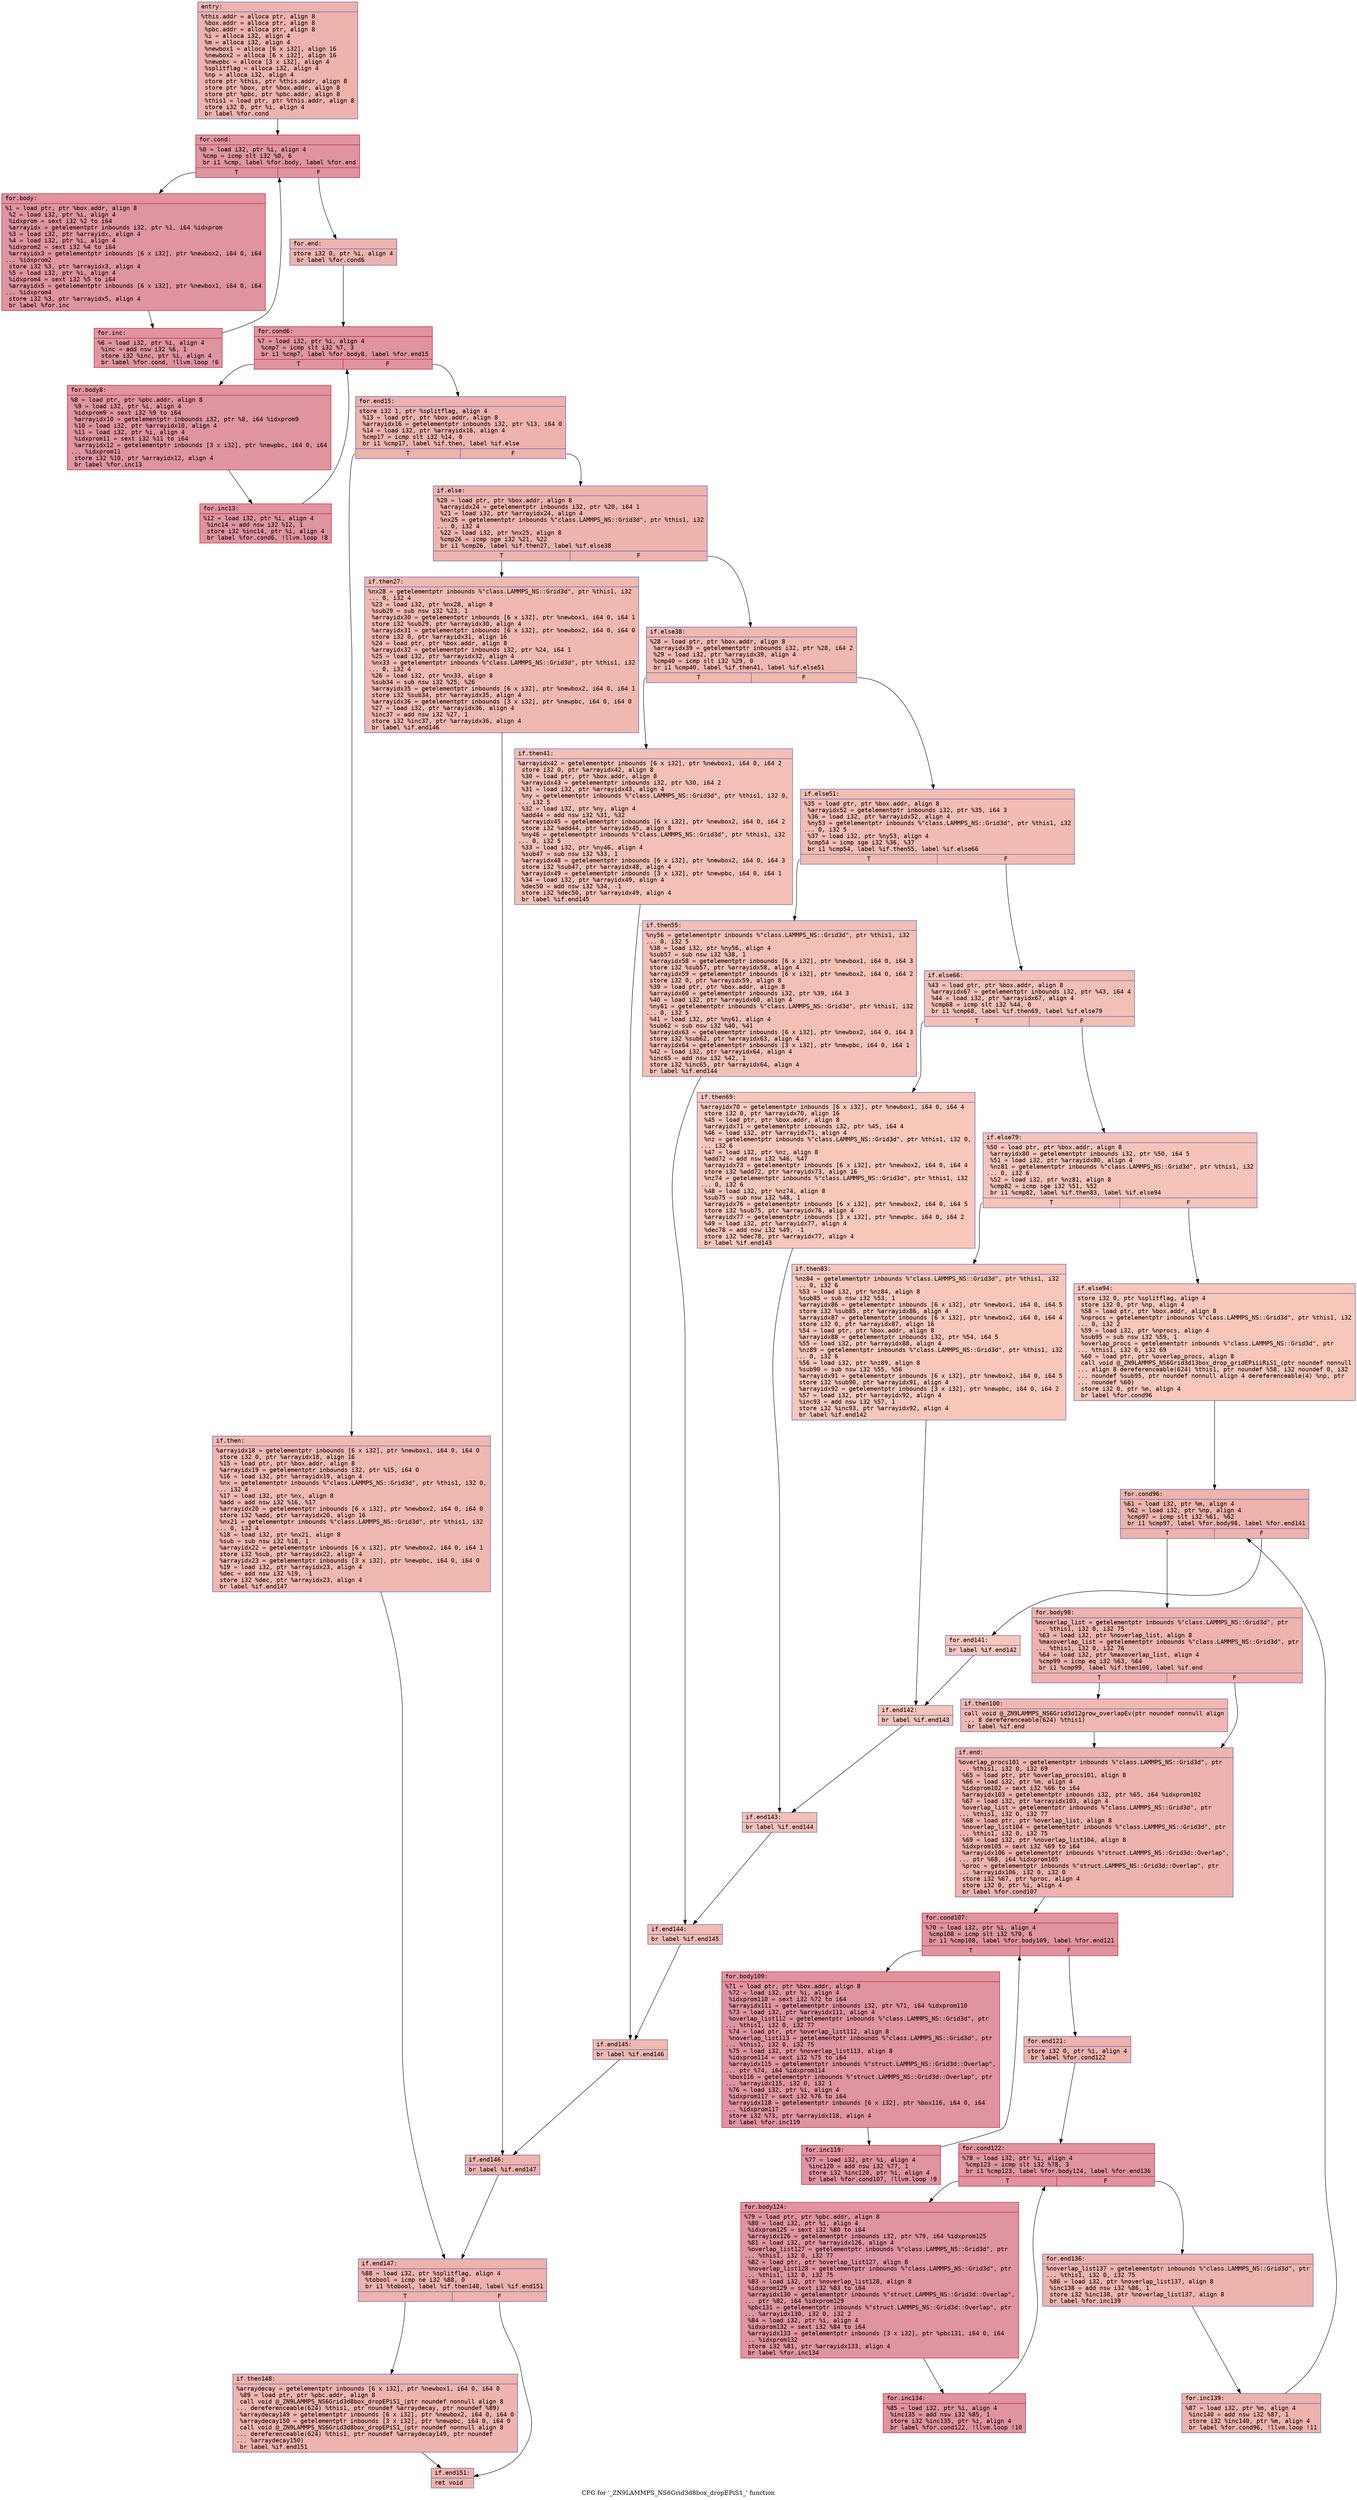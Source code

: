 digraph "CFG for '_ZN9LAMMPS_NS6Grid3d8box_dropEPiS1_' function" {
	label="CFG for '_ZN9LAMMPS_NS6Grid3d8box_dropEPiS1_' function";

	Node0x55fcd615c170 [shape=record,color="#3d50c3ff", style=filled, fillcolor="#d6524470" fontname="Courier",label="{entry:\l|  %this.addr = alloca ptr, align 8\l  %box.addr = alloca ptr, align 8\l  %pbc.addr = alloca ptr, align 8\l  %i = alloca i32, align 4\l  %m = alloca i32, align 4\l  %newbox1 = alloca [6 x i32], align 16\l  %newbox2 = alloca [6 x i32], align 16\l  %newpbc = alloca [3 x i32], align 4\l  %splitflag = alloca i32, align 4\l  %np = alloca i32, align 4\l  store ptr %this, ptr %this.addr, align 8\l  store ptr %box, ptr %box.addr, align 8\l  store ptr %pbc, ptr %pbc.addr, align 8\l  %this1 = load ptr, ptr %this.addr, align 8\l  store i32 0, ptr %i, align 4\l  br label %for.cond\l}"];
	Node0x55fcd615c170 -> Node0x55fcd615cb60[tooltip="entry -> for.cond\nProbability 100.00%" ];
	Node0x55fcd615cb60 [shape=record,color="#b70d28ff", style=filled, fillcolor="#b70d2870" fontname="Courier",label="{for.cond:\l|  %0 = load i32, ptr %i, align 4\l  %cmp = icmp slt i32 %0, 6\l  br i1 %cmp, label %for.body, label %for.end\l|{<s0>T|<s1>F}}"];
	Node0x55fcd615cb60:s0 -> Node0x55fcd615cd60[tooltip="for.cond -> for.body\nProbability 96.88%" ];
	Node0x55fcd615cb60:s1 -> Node0x55fcd615cde0[tooltip="for.cond -> for.end\nProbability 3.12%" ];
	Node0x55fcd615cd60 [shape=record,color="#b70d28ff", style=filled, fillcolor="#b70d2870" fontname="Courier",label="{for.body:\l|  %1 = load ptr, ptr %box.addr, align 8\l  %2 = load i32, ptr %i, align 4\l  %idxprom = sext i32 %2 to i64\l  %arrayidx = getelementptr inbounds i32, ptr %1, i64 %idxprom\l  %3 = load i32, ptr %arrayidx, align 4\l  %4 = load i32, ptr %i, align 4\l  %idxprom2 = sext i32 %4 to i64\l  %arrayidx3 = getelementptr inbounds [6 x i32], ptr %newbox2, i64 0, i64\l... %idxprom2\l  store i32 %3, ptr %arrayidx3, align 4\l  %5 = load i32, ptr %i, align 4\l  %idxprom4 = sext i32 %5 to i64\l  %arrayidx5 = getelementptr inbounds [6 x i32], ptr %newbox1, i64 0, i64\l... %idxprom4\l  store i32 %3, ptr %arrayidx5, align 4\l  br label %for.inc\l}"];
	Node0x55fcd615cd60 -> Node0x55fcd615c760[tooltip="for.body -> for.inc\nProbability 100.00%" ];
	Node0x55fcd615c760 [shape=record,color="#b70d28ff", style=filled, fillcolor="#b70d2870" fontname="Courier",label="{for.inc:\l|  %6 = load i32, ptr %i, align 4\l  %inc = add nsw i32 %6, 1\l  store i32 %inc, ptr %i, align 4\l  br label %for.cond, !llvm.loop !6\l}"];
	Node0x55fcd615c760 -> Node0x55fcd615cb60[tooltip="for.inc -> for.cond\nProbability 100.00%" ];
	Node0x55fcd615cde0 [shape=record,color="#3d50c3ff", style=filled, fillcolor="#d6524470" fontname="Courier",label="{for.end:\l|  store i32 0, ptr %i, align 4\l  br label %for.cond6\l}"];
	Node0x55fcd615cde0 -> Node0x55fcd615ddd0[tooltip="for.end -> for.cond6\nProbability 100.00%" ];
	Node0x55fcd615ddd0 [shape=record,color="#b70d28ff", style=filled, fillcolor="#b70d2870" fontname="Courier",label="{for.cond6:\l|  %7 = load i32, ptr %i, align 4\l  %cmp7 = icmp slt i32 %7, 3\l  br i1 %cmp7, label %for.body8, label %for.end15\l|{<s0>T|<s1>F}}"];
	Node0x55fcd615ddd0:s0 -> Node0x55fcd615dff0[tooltip="for.cond6 -> for.body8\nProbability 96.88%" ];
	Node0x55fcd615ddd0:s1 -> Node0x55fcd615e070[tooltip="for.cond6 -> for.end15\nProbability 3.12%" ];
	Node0x55fcd615dff0 [shape=record,color="#b70d28ff", style=filled, fillcolor="#b70d2870" fontname="Courier",label="{for.body8:\l|  %8 = load ptr, ptr %pbc.addr, align 8\l  %9 = load i32, ptr %i, align 4\l  %idxprom9 = sext i32 %9 to i64\l  %arrayidx10 = getelementptr inbounds i32, ptr %8, i64 %idxprom9\l  %10 = load i32, ptr %arrayidx10, align 4\l  %11 = load i32, ptr %i, align 4\l  %idxprom11 = sext i32 %11 to i64\l  %arrayidx12 = getelementptr inbounds [3 x i32], ptr %newpbc, i64 0, i64\l... %idxprom11\l  store i32 %10, ptr %arrayidx12, align 4\l  br label %for.inc13\l}"];
	Node0x55fcd615dff0 -> Node0x55fcd615e740[tooltip="for.body8 -> for.inc13\nProbability 100.00%" ];
	Node0x55fcd615e740 [shape=record,color="#b70d28ff", style=filled, fillcolor="#b70d2870" fontname="Courier",label="{for.inc13:\l|  %12 = load i32, ptr %i, align 4\l  %inc14 = add nsw i32 %12, 1\l  store i32 %inc14, ptr %i, align 4\l  br label %for.cond6, !llvm.loop !8\l}"];
	Node0x55fcd615e740 -> Node0x55fcd615ddd0[tooltip="for.inc13 -> for.cond6\nProbability 100.00%" ];
	Node0x55fcd615e070 [shape=record,color="#3d50c3ff", style=filled, fillcolor="#d6524470" fontname="Courier",label="{for.end15:\l|  store i32 1, ptr %splitflag, align 4\l  %13 = load ptr, ptr %box.addr, align 8\l  %arrayidx16 = getelementptr inbounds i32, ptr %13, i64 0\l  %14 = load i32, ptr %arrayidx16, align 4\l  %cmp17 = icmp slt i32 %14, 0\l  br i1 %cmp17, label %if.then, label %if.else\l|{<s0>T|<s1>F}}"];
	Node0x55fcd615e070:s0 -> Node0x55fcd615eee0[tooltip="for.end15 -> if.then\nProbability 37.50%" ];
	Node0x55fcd615e070:s1 -> Node0x55fcd615ef50[tooltip="for.end15 -> if.else\nProbability 62.50%" ];
	Node0x55fcd615eee0 [shape=record,color="#3d50c3ff", style=filled, fillcolor="#de614d70" fontname="Courier",label="{if.then:\l|  %arrayidx18 = getelementptr inbounds [6 x i32], ptr %newbox1, i64 0, i64 0\l  store i32 0, ptr %arrayidx18, align 16\l  %15 = load ptr, ptr %box.addr, align 8\l  %arrayidx19 = getelementptr inbounds i32, ptr %15, i64 0\l  %16 = load i32, ptr %arrayidx19, align 4\l  %nx = getelementptr inbounds %\"class.LAMMPS_NS::Grid3d\", ptr %this1, i32 0,\l... i32 4\l  %17 = load i32, ptr %nx, align 8\l  %add = add nsw i32 %16, %17\l  %arrayidx20 = getelementptr inbounds [6 x i32], ptr %newbox2, i64 0, i64 0\l  store i32 %add, ptr %arrayidx20, align 16\l  %nx21 = getelementptr inbounds %\"class.LAMMPS_NS::Grid3d\", ptr %this1, i32\l... 0, i32 4\l  %18 = load i32, ptr %nx21, align 8\l  %sub = sub nsw i32 %18, 1\l  %arrayidx22 = getelementptr inbounds [6 x i32], ptr %newbox2, i64 0, i64 1\l  store i32 %sub, ptr %arrayidx22, align 4\l  %arrayidx23 = getelementptr inbounds [3 x i32], ptr %newpbc, i64 0, i64 0\l  %19 = load i32, ptr %arrayidx23, align 4\l  %dec = add nsw i32 %19, -1\l  store i32 %dec, ptr %arrayidx23, align 4\l  br label %if.end147\l}"];
	Node0x55fcd615eee0 -> Node0x55fcd615d960[tooltip="if.then -> if.end147\nProbability 100.00%" ];
	Node0x55fcd615ef50 [shape=record,color="#3d50c3ff", style=filled, fillcolor="#d8564670" fontname="Courier",label="{if.else:\l|  %20 = load ptr, ptr %box.addr, align 8\l  %arrayidx24 = getelementptr inbounds i32, ptr %20, i64 1\l  %21 = load i32, ptr %arrayidx24, align 4\l  %nx25 = getelementptr inbounds %\"class.LAMMPS_NS::Grid3d\", ptr %this1, i32\l... 0, i32 4\l  %22 = load i32, ptr %nx25, align 8\l  %cmp26 = icmp sge i32 %21, %22\l  br i1 %cmp26, label %if.then27, label %if.else38\l|{<s0>T|<s1>F}}"];
	Node0x55fcd615ef50:s0 -> Node0x55fcd61605b0[tooltip="if.else -> if.then27\nProbability 50.00%" ];
	Node0x55fcd615ef50:s1 -> Node0x55fcd6160630[tooltip="if.else -> if.else38\nProbability 50.00%" ];
	Node0x55fcd61605b0 [shape=record,color="#3d50c3ff", style=filled, fillcolor="#de614d70" fontname="Courier",label="{if.then27:\l|  %nx28 = getelementptr inbounds %\"class.LAMMPS_NS::Grid3d\", ptr %this1, i32\l... 0, i32 4\l  %23 = load i32, ptr %nx28, align 8\l  %sub29 = sub nsw i32 %23, 1\l  %arrayidx30 = getelementptr inbounds [6 x i32], ptr %newbox1, i64 0, i64 1\l  store i32 %sub29, ptr %arrayidx30, align 4\l  %arrayidx31 = getelementptr inbounds [6 x i32], ptr %newbox2, i64 0, i64 0\l  store i32 0, ptr %arrayidx31, align 16\l  %24 = load ptr, ptr %box.addr, align 8\l  %arrayidx32 = getelementptr inbounds i32, ptr %24, i64 1\l  %25 = load i32, ptr %arrayidx32, align 4\l  %nx33 = getelementptr inbounds %\"class.LAMMPS_NS::Grid3d\", ptr %this1, i32\l... 0, i32 4\l  %26 = load i32, ptr %nx33, align 8\l  %sub34 = sub nsw i32 %25, %26\l  %arrayidx35 = getelementptr inbounds [6 x i32], ptr %newbox2, i64 0, i64 1\l  store i32 %sub34, ptr %arrayidx35, align 4\l  %arrayidx36 = getelementptr inbounds [3 x i32], ptr %newpbc, i64 0, i64 0\l  %27 = load i32, ptr %arrayidx36, align 4\l  %inc37 = add nsw i32 %27, 1\l  store i32 %inc37, ptr %arrayidx36, align 4\l  br label %if.end146\l}"];
	Node0x55fcd61605b0 -> Node0x55fcd61614c0[tooltip="if.then27 -> if.end146\nProbability 100.00%" ];
	Node0x55fcd6160630 [shape=record,color="#3d50c3ff", style=filled, fillcolor="#de614d70" fontname="Courier",label="{if.else38:\l|  %28 = load ptr, ptr %box.addr, align 8\l  %arrayidx39 = getelementptr inbounds i32, ptr %28, i64 2\l  %29 = load i32, ptr %arrayidx39, align 4\l  %cmp40 = icmp slt i32 %29, 0\l  br i1 %cmp40, label %if.then41, label %if.else51\l|{<s0>T|<s1>F}}"];
	Node0x55fcd6160630:s0 -> Node0x55fcd6161830[tooltip="if.else38 -> if.then41\nProbability 37.50%" ];
	Node0x55fcd6160630:s1 -> Node0x55fcd61618b0[tooltip="if.else38 -> if.else51\nProbability 62.50%" ];
	Node0x55fcd6161830 [shape=record,color="#3d50c3ff", style=filled, fillcolor="#e5705870" fontname="Courier",label="{if.then41:\l|  %arrayidx42 = getelementptr inbounds [6 x i32], ptr %newbox1, i64 0, i64 2\l  store i32 0, ptr %arrayidx42, align 8\l  %30 = load ptr, ptr %box.addr, align 8\l  %arrayidx43 = getelementptr inbounds i32, ptr %30, i64 2\l  %31 = load i32, ptr %arrayidx43, align 4\l  %ny = getelementptr inbounds %\"class.LAMMPS_NS::Grid3d\", ptr %this1, i32 0,\l... i32 5\l  %32 = load i32, ptr %ny, align 4\l  %add44 = add nsw i32 %31, %32\l  %arrayidx45 = getelementptr inbounds [6 x i32], ptr %newbox2, i64 0, i64 2\l  store i32 %add44, ptr %arrayidx45, align 8\l  %ny46 = getelementptr inbounds %\"class.LAMMPS_NS::Grid3d\", ptr %this1, i32\l... 0, i32 5\l  %33 = load i32, ptr %ny46, align 4\l  %sub47 = sub nsw i32 %33, 1\l  %arrayidx48 = getelementptr inbounds [6 x i32], ptr %newbox2, i64 0, i64 3\l  store i32 %sub47, ptr %arrayidx48, align 4\l  %arrayidx49 = getelementptr inbounds [3 x i32], ptr %newpbc, i64 0, i64 1\l  %34 = load i32, ptr %arrayidx49, align 4\l  %dec50 = add nsw i32 %34, -1\l  store i32 %dec50, ptr %arrayidx49, align 4\l  br label %if.end145\l}"];
	Node0x55fcd6161830 -> Node0x55fcd6162740[tooltip="if.then41 -> if.end145\nProbability 100.00%" ];
	Node0x55fcd61618b0 [shape=record,color="#3d50c3ff", style=filled, fillcolor="#e1675170" fontname="Courier",label="{if.else51:\l|  %35 = load ptr, ptr %box.addr, align 8\l  %arrayidx52 = getelementptr inbounds i32, ptr %35, i64 3\l  %36 = load i32, ptr %arrayidx52, align 4\l  %ny53 = getelementptr inbounds %\"class.LAMMPS_NS::Grid3d\", ptr %this1, i32\l... 0, i32 5\l  %37 = load i32, ptr %ny53, align 4\l  %cmp54 = icmp sge i32 %36, %37\l  br i1 %cmp54, label %if.then55, label %if.else66\l|{<s0>T|<s1>F}}"];
	Node0x55fcd61618b0:s0 -> Node0x55fcd6162c10[tooltip="if.else51 -> if.then55\nProbability 50.00%" ];
	Node0x55fcd61618b0:s1 -> Node0x55fcd6162c90[tooltip="if.else51 -> if.else66\nProbability 50.00%" ];
	Node0x55fcd6162c10 [shape=record,color="#3d50c3ff", style=filled, fillcolor="#e5705870" fontname="Courier",label="{if.then55:\l|  %ny56 = getelementptr inbounds %\"class.LAMMPS_NS::Grid3d\", ptr %this1, i32\l... 0, i32 5\l  %38 = load i32, ptr %ny56, align 4\l  %sub57 = sub nsw i32 %38, 1\l  %arrayidx58 = getelementptr inbounds [6 x i32], ptr %newbox1, i64 0, i64 3\l  store i32 %sub57, ptr %arrayidx58, align 4\l  %arrayidx59 = getelementptr inbounds [6 x i32], ptr %newbox2, i64 0, i64 2\l  store i32 0, ptr %arrayidx59, align 8\l  %39 = load ptr, ptr %box.addr, align 8\l  %arrayidx60 = getelementptr inbounds i32, ptr %39, i64 3\l  %40 = load i32, ptr %arrayidx60, align 4\l  %ny61 = getelementptr inbounds %\"class.LAMMPS_NS::Grid3d\", ptr %this1, i32\l... 0, i32 5\l  %41 = load i32, ptr %ny61, align 4\l  %sub62 = sub nsw i32 %40, %41\l  %arrayidx63 = getelementptr inbounds [6 x i32], ptr %newbox2, i64 0, i64 3\l  store i32 %sub62, ptr %arrayidx63, align 4\l  %arrayidx64 = getelementptr inbounds [3 x i32], ptr %newpbc, i64 0, i64 1\l  %42 = load i32, ptr %arrayidx64, align 4\l  %inc65 = add nsw i32 %42, 1\l  store i32 %inc65, ptr %arrayidx64, align 4\l  br label %if.end144\l}"];
	Node0x55fcd6162c10 -> Node0x55fcd615fc40[tooltip="if.then55 -> if.end144\nProbability 100.00%" ];
	Node0x55fcd6162c90 [shape=record,color="#3d50c3ff", style=filled, fillcolor="#e5705870" fontname="Courier",label="{if.else66:\l|  %43 = load ptr, ptr %box.addr, align 8\l  %arrayidx67 = getelementptr inbounds i32, ptr %43, i64 4\l  %44 = load i32, ptr %arrayidx67, align 4\l  %cmp68 = icmp slt i32 %44, 0\l  br i1 %cmp68, label %if.then69, label %if.else79\l|{<s0>T|<s1>F}}"];
	Node0x55fcd6162c90:s0 -> Node0x55fcd615ffb0[tooltip="if.else66 -> if.then69\nProbability 37.50%" ];
	Node0x55fcd6162c90:s1 -> Node0x55fcd6160030[tooltip="if.else66 -> if.else79\nProbability 62.50%" ];
	Node0x55fcd615ffb0 [shape=record,color="#3d50c3ff", style=filled, fillcolor="#ec7f6370" fontname="Courier",label="{if.then69:\l|  %arrayidx70 = getelementptr inbounds [6 x i32], ptr %newbox1, i64 0, i64 4\l  store i32 0, ptr %arrayidx70, align 16\l  %45 = load ptr, ptr %box.addr, align 8\l  %arrayidx71 = getelementptr inbounds i32, ptr %45, i64 4\l  %46 = load i32, ptr %arrayidx71, align 4\l  %nz = getelementptr inbounds %\"class.LAMMPS_NS::Grid3d\", ptr %this1, i32 0,\l... i32 6\l  %47 = load i32, ptr %nz, align 8\l  %add72 = add nsw i32 %46, %47\l  %arrayidx73 = getelementptr inbounds [6 x i32], ptr %newbox2, i64 0, i64 4\l  store i32 %add72, ptr %arrayidx73, align 16\l  %nz74 = getelementptr inbounds %\"class.LAMMPS_NS::Grid3d\", ptr %this1, i32\l... 0, i32 6\l  %48 = load i32, ptr %nz74, align 8\l  %sub75 = sub nsw i32 %48, 1\l  %arrayidx76 = getelementptr inbounds [6 x i32], ptr %newbox2, i64 0, i64 5\l  store i32 %sub75, ptr %arrayidx76, align 4\l  %arrayidx77 = getelementptr inbounds [3 x i32], ptr %newpbc, i64 0, i64 2\l  %49 = load i32, ptr %arrayidx77, align 4\l  %dec78 = add nsw i32 %49, -1\l  store i32 %dec78, ptr %arrayidx77, align 4\l  br label %if.end143\l}"];
	Node0x55fcd615ffb0 -> Node0x55fcd6165c80[tooltip="if.then69 -> if.end143\nProbability 100.00%" ];
	Node0x55fcd6160030 [shape=record,color="#3d50c3ff", style=filled, fillcolor="#e97a5f70" fontname="Courier",label="{if.else79:\l|  %50 = load ptr, ptr %box.addr, align 8\l  %arrayidx80 = getelementptr inbounds i32, ptr %50, i64 5\l  %51 = load i32, ptr %arrayidx80, align 4\l  %nz81 = getelementptr inbounds %\"class.LAMMPS_NS::Grid3d\", ptr %this1, i32\l... 0, i32 6\l  %52 = load i32, ptr %nz81, align 8\l  %cmp82 = icmp sge i32 %51, %52\l  br i1 %cmp82, label %if.then83, label %if.else94\l|{<s0>T|<s1>F}}"];
	Node0x55fcd6160030:s0 -> Node0x55fcd6166150[tooltip="if.else79 -> if.then83\nProbability 50.00%" ];
	Node0x55fcd6160030:s1 -> Node0x55fcd61661d0[tooltip="if.else79 -> if.else94\nProbability 50.00%" ];
	Node0x55fcd6166150 [shape=record,color="#3d50c3ff", style=filled, fillcolor="#ec7f6370" fontname="Courier",label="{if.then83:\l|  %nz84 = getelementptr inbounds %\"class.LAMMPS_NS::Grid3d\", ptr %this1, i32\l... 0, i32 6\l  %53 = load i32, ptr %nz84, align 8\l  %sub85 = sub nsw i32 %53, 1\l  %arrayidx86 = getelementptr inbounds [6 x i32], ptr %newbox1, i64 0, i64 5\l  store i32 %sub85, ptr %arrayidx86, align 4\l  %arrayidx87 = getelementptr inbounds [6 x i32], ptr %newbox2, i64 0, i64 4\l  store i32 0, ptr %arrayidx87, align 16\l  %54 = load ptr, ptr %box.addr, align 8\l  %arrayidx88 = getelementptr inbounds i32, ptr %54, i64 5\l  %55 = load i32, ptr %arrayidx88, align 4\l  %nz89 = getelementptr inbounds %\"class.LAMMPS_NS::Grid3d\", ptr %this1, i32\l... 0, i32 6\l  %56 = load i32, ptr %nz89, align 8\l  %sub90 = sub nsw i32 %55, %56\l  %arrayidx91 = getelementptr inbounds [6 x i32], ptr %newbox2, i64 0, i64 5\l  store i32 %sub90, ptr %arrayidx91, align 4\l  %arrayidx92 = getelementptr inbounds [3 x i32], ptr %newpbc, i64 0, i64 2\l  %57 = load i32, ptr %arrayidx92, align 4\l  %inc93 = add nsw i32 %57, 1\l  store i32 %inc93, ptr %arrayidx92, align 4\l  br label %if.end142\l}"];
	Node0x55fcd6166150 -> Node0x55fcd61670c0[tooltip="if.then83 -> if.end142\nProbability 100.00%" ];
	Node0x55fcd61661d0 [shape=record,color="#3d50c3ff", style=filled, fillcolor="#ec7f6370" fontname="Courier",label="{if.else94:\l|  store i32 0, ptr %splitflag, align 4\l  store i32 0, ptr %np, align 4\l  %58 = load ptr, ptr %box.addr, align 8\l  %nprocs = getelementptr inbounds %\"class.LAMMPS_NS::Grid3d\", ptr %this1, i32\l... 0, i32 2\l  %59 = load i32, ptr %nprocs, align 4\l  %sub95 = sub nsw i32 %59, 1\l  %overlap_procs = getelementptr inbounds %\"class.LAMMPS_NS::Grid3d\", ptr\l... %this1, i32 0, i32 69\l  %60 = load ptr, ptr %overlap_procs, align 8\l  call void @_ZN9LAMMPS_NS6Grid3d13box_drop_gridEPiiiRiS1_(ptr noundef nonnull\l... align 8 dereferenceable(624) %this1, ptr noundef %58, i32 noundef 0, i32\l... noundef %sub95, ptr noundef nonnull align 4 dereferenceable(4) %np, ptr\l... noundef %60)\l  store i32 0, ptr %m, align 4\l  br label %for.cond96\l}"];
	Node0x55fcd61661d0 -> Node0x55fcd6167a90[tooltip="if.else94 -> for.cond96\nProbability 100.00%" ];
	Node0x55fcd6167a90 [shape=record,color="#3d50c3ff", style=filled, fillcolor="#d6524470" fontname="Courier",label="{for.cond96:\l|  %61 = load i32, ptr %m, align 4\l  %62 = load i32, ptr %np, align 4\l  %cmp97 = icmp slt i32 %61, %62\l  br i1 %cmp97, label %for.body98, label %for.end141\l|{<s0>T|<s1>F}}"];
	Node0x55fcd6167a90:s0 -> Node0x55fcd6167d40[tooltip="for.cond96 -> for.body98\nProbability 96.88%" ];
	Node0x55fcd6167a90:s1 -> Node0x55fcd6167dc0[tooltip="for.cond96 -> for.end141\nProbability 3.12%" ];
	Node0x55fcd6167d40 [shape=record,color="#3d50c3ff", style=filled, fillcolor="#d6524470" fontname="Courier",label="{for.body98:\l|  %noverlap_list = getelementptr inbounds %\"class.LAMMPS_NS::Grid3d\", ptr\l... %this1, i32 0, i32 75\l  %63 = load i32, ptr %noverlap_list, align 8\l  %maxoverlap_list = getelementptr inbounds %\"class.LAMMPS_NS::Grid3d\", ptr\l... %this1, i32 0, i32 76\l  %64 = load i32, ptr %maxoverlap_list, align 4\l  %cmp99 = icmp eq i32 %63, %64\l  br i1 %cmp99, label %if.then100, label %if.end\l|{<s0>T|<s1>F}}"];
	Node0x55fcd6167d40:s0 -> Node0x55fcd61682f0[tooltip="for.body98 -> if.then100\nProbability 50.00%" ];
	Node0x55fcd6167d40:s1 -> Node0x55fcd6168340[tooltip="for.body98 -> if.end\nProbability 50.00%" ];
	Node0x55fcd61682f0 [shape=record,color="#3d50c3ff", style=filled, fillcolor="#dc5d4a70" fontname="Courier",label="{if.then100:\l|  call void @_ZN9LAMMPS_NS6Grid3d12grow_overlapEv(ptr noundef nonnull align\l... 8 dereferenceable(624) %this1)\l  br label %if.end\l}"];
	Node0x55fcd61682f0 -> Node0x55fcd6168340[tooltip="if.then100 -> if.end\nProbability 100.00%" ];
	Node0x55fcd6168340 [shape=record,color="#3d50c3ff", style=filled, fillcolor="#d6524470" fontname="Courier",label="{if.end:\l|  %overlap_procs101 = getelementptr inbounds %\"class.LAMMPS_NS::Grid3d\", ptr\l... %this1, i32 0, i32 69\l  %65 = load ptr, ptr %overlap_procs101, align 8\l  %66 = load i32, ptr %m, align 4\l  %idxprom102 = sext i32 %66 to i64\l  %arrayidx103 = getelementptr inbounds i32, ptr %65, i64 %idxprom102\l  %67 = load i32, ptr %arrayidx103, align 4\l  %overlap_list = getelementptr inbounds %\"class.LAMMPS_NS::Grid3d\", ptr\l... %this1, i32 0, i32 77\l  %68 = load ptr, ptr %overlap_list, align 8\l  %noverlap_list104 = getelementptr inbounds %\"class.LAMMPS_NS::Grid3d\", ptr\l... %this1, i32 0, i32 75\l  %69 = load i32, ptr %noverlap_list104, align 8\l  %idxprom105 = sext i32 %69 to i64\l  %arrayidx106 = getelementptr inbounds %\"struct.LAMMPS_NS::Grid3d::Overlap\",\l... ptr %68, i64 %idxprom105\l  %proc = getelementptr inbounds %\"struct.LAMMPS_NS::Grid3d::Overlap\", ptr\l... %arrayidx106, i32 0, i32 0\l  store i32 %67, ptr %proc, align 4\l  store i32 0, ptr %i, align 4\l  br label %for.cond107\l}"];
	Node0x55fcd6168340 -> Node0x55fcd61690a0[tooltip="if.end -> for.cond107\nProbability 100.00%" ];
	Node0x55fcd61690a0 [shape=record,color="#b70d28ff", style=filled, fillcolor="#b70d2870" fontname="Courier",label="{for.cond107:\l|  %70 = load i32, ptr %i, align 4\l  %cmp108 = icmp slt i32 %70, 6\l  br i1 %cmp108, label %for.body109, label %for.end121\l|{<s0>T|<s1>F}}"];
	Node0x55fcd61690a0:s0 -> Node0x55fcd61692c0[tooltip="for.cond107 -> for.body109\nProbability 96.88%" ];
	Node0x55fcd61690a0:s1 -> Node0x55fcd6169310[tooltip="for.cond107 -> for.end121\nProbability 3.12%" ];
	Node0x55fcd61692c0 [shape=record,color="#b70d28ff", style=filled, fillcolor="#b70d2870" fontname="Courier",label="{for.body109:\l|  %71 = load ptr, ptr %box.addr, align 8\l  %72 = load i32, ptr %i, align 4\l  %idxprom110 = sext i32 %72 to i64\l  %arrayidx111 = getelementptr inbounds i32, ptr %71, i64 %idxprom110\l  %73 = load i32, ptr %arrayidx111, align 4\l  %overlap_list112 = getelementptr inbounds %\"class.LAMMPS_NS::Grid3d\", ptr\l... %this1, i32 0, i32 77\l  %74 = load ptr, ptr %overlap_list112, align 8\l  %noverlap_list113 = getelementptr inbounds %\"class.LAMMPS_NS::Grid3d\", ptr\l... %this1, i32 0, i32 75\l  %75 = load i32, ptr %noverlap_list113, align 8\l  %idxprom114 = sext i32 %75 to i64\l  %arrayidx115 = getelementptr inbounds %\"struct.LAMMPS_NS::Grid3d::Overlap\",\l... ptr %74, i64 %idxprom114\l  %box116 = getelementptr inbounds %\"struct.LAMMPS_NS::Grid3d::Overlap\", ptr\l... %arrayidx115, i32 0, i32 1\l  %76 = load i32, ptr %i, align 4\l  %idxprom117 = sext i32 %76 to i64\l  %arrayidx118 = getelementptr inbounds [6 x i32], ptr %box116, i64 0, i64\l... %idxprom117\l  store i32 %73, ptr %arrayidx118, align 4\l  br label %for.inc119\l}"];
	Node0x55fcd61692c0 -> Node0x55fcd6169f40[tooltip="for.body109 -> for.inc119\nProbability 100.00%" ];
	Node0x55fcd6169f40 [shape=record,color="#b70d28ff", style=filled, fillcolor="#b70d2870" fontname="Courier",label="{for.inc119:\l|  %77 = load i32, ptr %i, align 4\l  %inc120 = add nsw i32 %77, 1\l  store i32 %inc120, ptr %i, align 4\l  br label %for.cond107, !llvm.loop !9\l}"];
	Node0x55fcd6169f40 -> Node0x55fcd61690a0[tooltip="for.inc119 -> for.cond107\nProbability 100.00%" ];
	Node0x55fcd6169310 [shape=record,color="#3d50c3ff", style=filled, fillcolor="#d6524470" fontname="Courier",label="{for.end121:\l|  store i32 0, ptr %i, align 4\l  br label %for.cond122\l}"];
	Node0x55fcd6169310 -> Node0x55fcd616a420[tooltip="for.end121 -> for.cond122\nProbability 100.00%" ];
	Node0x55fcd616a420 [shape=record,color="#b70d28ff", style=filled, fillcolor="#b70d2870" fontname="Courier",label="{for.cond122:\l|  %78 = load i32, ptr %i, align 4\l  %cmp123 = icmp slt i32 %78, 3\l  br i1 %cmp123, label %for.body124, label %for.end136\l|{<s0>T|<s1>F}}"];
	Node0x55fcd616a420:s0 -> Node0x55fcd616a610[tooltip="for.cond122 -> for.body124\nProbability 96.88%" ];
	Node0x55fcd616a420:s1 -> Node0x55fcd616a690[tooltip="for.cond122 -> for.end136\nProbability 3.12%" ];
	Node0x55fcd616a610 [shape=record,color="#b70d28ff", style=filled, fillcolor="#b70d2870" fontname="Courier",label="{for.body124:\l|  %79 = load ptr, ptr %pbc.addr, align 8\l  %80 = load i32, ptr %i, align 4\l  %idxprom125 = sext i32 %80 to i64\l  %arrayidx126 = getelementptr inbounds i32, ptr %79, i64 %idxprom125\l  %81 = load i32, ptr %arrayidx126, align 4\l  %overlap_list127 = getelementptr inbounds %\"class.LAMMPS_NS::Grid3d\", ptr\l... %this1, i32 0, i32 77\l  %82 = load ptr, ptr %overlap_list127, align 8\l  %noverlap_list128 = getelementptr inbounds %\"class.LAMMPS_NS::Grid3d\", ptr\l... %this1, i32 0, i32 75\l  %83 = load i32, ptr %noverlap_list128, align 8\l  %idxprom129 = sext i32 %83 to i64\l  %arrayidx130 = getelementptr inbounds %\"struct.LAMMPS_NS::Grid3d::Overlap\",\l... ptr %82, i64 %idxprom129\l  %pbc131 = getelementptr inbounds %\"struct.LAMMPS_NS::Grid3d::Overlap\", ptr\l... %arrayidx130, i32 0, i32 2\l  %84 = load i32, ptr %i, align 4\l  %idxprom132 = sext i32 %84 to i64\l  %arrayidx133 = getelementptr inbounds [3 x i32], ptr %pbc131, i64 0, i64\l... %idxprom132\l  store i32 %81, ptr %arrayidx133, align 4\l  br label %for.inc134\l}"];
	Node0x55fcd616a610 -> Node0x55fcd616b2c0[tooltip="for.body124 -> for.inc134\nProbability 100.00%" ];
	Node0x55fcd616b2c0 [shape=record,color="#b70d28ff", style=filled, fillcolor="#b70d2870" fontname="Courier",label="{for.inc134:\l|  %85 = load i32, ptr %i, align 4\l  %inc135 = add nsw i32 %85, 1\l  store i32 %inc135, ptr %i, align 4\l  br label %for.cond122, !llvm.loop !10\l}"];
	Node0x55fcd616b2c0 -> Node0x55fcd616a420[tooltip="for.inc134 -> for.cond122\nProbability 100.00%" ];
	Node0x55fcd616a690 [shape=record,color="#3d50c3ff", style=filled, fillcolor="#d6524470" fontname="Courier",label="{for.end136:\l|  %noverlap_list137 = getelementptr inbounds %\"class.LAMMPS_NS::Grid3d\", ptr\l... %this1, i32 0, i32 75\l  %86 = load i32, ptr %noverlap_list137, align 8\l  %inc138 = add nsw i32 %86, 1\l  store i32 %inc138, ptr %noverlap_list137, align 8\l  br label %for.inc139\l}"];
	Node0x55fcd616a690 -> Node0x55fcd616ba60[tooltip="for.end136 -> for.inc139\nProbability 100.00%" ];
	Node0x55fcd616ba60 [shape=record,color="#3d50c3ff", style=filled, fillcolor="#d6524470" fontname="Courier",label="{for.inc139:\l|  %87 = load i32, ptr %m, align 4\l  %inc140 = add nsw i32 %87, 1\l  store i32 %inc140, ptr %m, align 4\l  br label %for.cond96, !llvm.loop !11\l}"];
	Node0x55fcd616ba60 -> Node0x55fcd6167a90[tooltip="for.inc139 -> for.cond96\nProbability 100.00%" ];
	Node0x55fcd6167dc0 [shape=record,color="#3d50c3ff", style=filled, fillcolor="#ec7f6370" fontname="Courier",label="{for.end141:\l|  br label %if.end142\l}"];
	Node0x55fcd6167dc0 -> Node0x55fcd61670c0[tooltip="for.end141 -> if.end142\nProbability 100.00%" ];
	Node0x55fcd61670c0 [shape=record,color="#3d50c3ff", style=filled, fillcolor="#e97a5f70" fontname="Courier",label="{if.end142:\l|  br label %if.end143\l}"];
	Node0x55fcd61670c0 -> Node0x55fcd6165c80[tooltip="if.end142 -> if.end143\nProbability 100.00%" ];
	Node0x55fcd6165c80 [shape=record,color="#3d50c3ff", style=filled, fillcolor="#e5705870" fontname="Courier",label="{if.end143:\l|  br label %if.end144\l}"];
	Node0x55fcd6165c80 -> Node0x55fcd615fc40[tooltip="if.end143 -> if.end144\nProbability 100.00%" ];
	Node0x55fcd615fc40 [shape=record,color="#3d50c3ff", style=filled, fillcolor="#e1675170" fontname="Courier",label="{if.end144:\l|  br label %if.end145\l}"];
	Node0x55fcd615fc40 -> Node0x55fcd6162740[tooltip="if.end144 -> if.end145\nProbability 100.00%" ];
	Node0x55fcd6162740 [shape=record,color="#3d50c3ff", style=filled, fillcolor="#de614d70" fontname="Courier",label="{if.end145:\l|  br label %if.end146\l}"];
	Node0x55fcd6162740 -> Node0x55fcd61614c0[tooltip="if.end145 -> if.end146\nProbability 100.00%" ];
	Node0x55fcd61614c0 [shape=record,color="#3d50c3ff", style=filled, fillcolor="#d8564670" fontname="Courier",label="{if.end146:\l|  br label %if.end147\l}"];
	Node0x55fcd61614c0 -> Node0x55fcd615d960[tooltip="if.end146 -> if.end147\nProbability 100.00%" ];
	Node0x55fcd615d960 [shape=record,color="#3d50c3ff", style=filled, fillcolor="#d6524470" fontname="Courier",label="{if.end147:\l|  %88 = load i32, ptr %splitflag, align 4\l  %tobool = icmp ne i32 %88, 0\l  br i1 %tobool, label %if.then148, label %if.end151\l|{<s0>T|<s1>F}}"];
	Node0x55fcd615d960:s0 -> Node0x55fcd616c280[tooltip="if.end147 -> if.then148\nProbability 62.50%" ];
	Node0x55fcd615d960:s1 -> Node0x55fcd616c2d0[tooltip="if.end147 -> if.end151\nProbability 37.50%" ];
	Node0x55fcd616c280 [shape=record,color="#3d50c3ff", style=filled, fillcolor="#d8564670" fontname="Courier",label="{if.then148:\l|  %arraydecay = getelementptr inbounds [6 x i32], ptr %newbox1, i64 0, i64 0\l  %89 = load ptr, ptr %pbc.addr, align 8\l  call void @_ZN9LAMMPS_NS6Grid3d8box_dropEPiS1_(ptr noundef nonnull align 8\l... dereferenceable(624) %this1, ptr noundef %arraydecay, ptr noundef %89)\l  %arraydecay149 = getelementptr inbounds [6 x i32], ptr %newbox2, i64 0, i64 0\l  %arraydecay150 = getelementptr inbounds [3 x i32], ptr %newpbc, i64 0, i64 0\l  call void @_ZN9LAMMPS_NS6Grid3d8box_dropEPiS1_(ptr noundef nonnull align 8\l... dereferenceable(624) %this1, ptr noundef %arraydecay149, ptr noundef\l... %arraydecay150)\l  br label %if.end151\l}"];
	Node0x55fcd616c280 -> Node0x55fcd616c2d0[tooltip="if.then148 -> if.end151\nProbability 100.00%" ];
	Node0x55fcd616c2d0 [shape=record,color="#3d50c3ff", style=filled, fillcolor="#d6524470" fontname="Courier",label="{if.end151:\l|  ret void\l}"];
}
